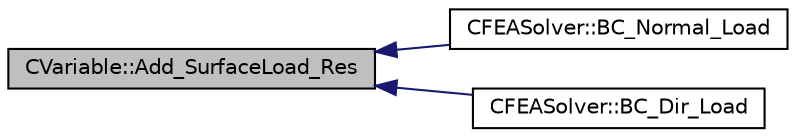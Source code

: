 digraph "CVariable::Add_SurfaceLoad_Res"
{
  edge [fontname="Helvetica",fontsize="10",labelfontname="Helvetica",labelfontsize="10"];
  node [fontname="Helvetica",fontsize="10",shape=record];
  rankdir="LR";
  Node43 [label="CVariable::Add_SurfaceLoad_Res",height=0.2,width=0.4,color="black", fillcolor="grey75", style="filled", fontcolor="black"];
  Node43 -> Node44 [dir="back",color="midnightblue",fontsize="10",style="solid",fontname="Helvetica"];
  Node44 [label="CFEASolver::BC_Normal_Load",height=0.2,width=0.4,color="black", fillcolor="white", style="filled",URL="$class_c_f_e_a_solver.html#a6abeef6edeba15200a17fea8416112d9",tooltip="Impose a load boundary condition normal to the boundary. "];
  Node43 -> Node45 [dir="back",color="midnightblue",fontsize="10",style="solid",fontname="Helvetica"];
  Node45 [label="CFEASolver::BC_Dir_Load",height=0.2,width=0.4,color="black", fillcolor="white", style="filled",URL="$class_c_f_e_a_solver.html#ad9960f4e57e45967479d50e45c28c44c",tooltip="Impose a load boundary condition in cartesian coordinates. "];
}
